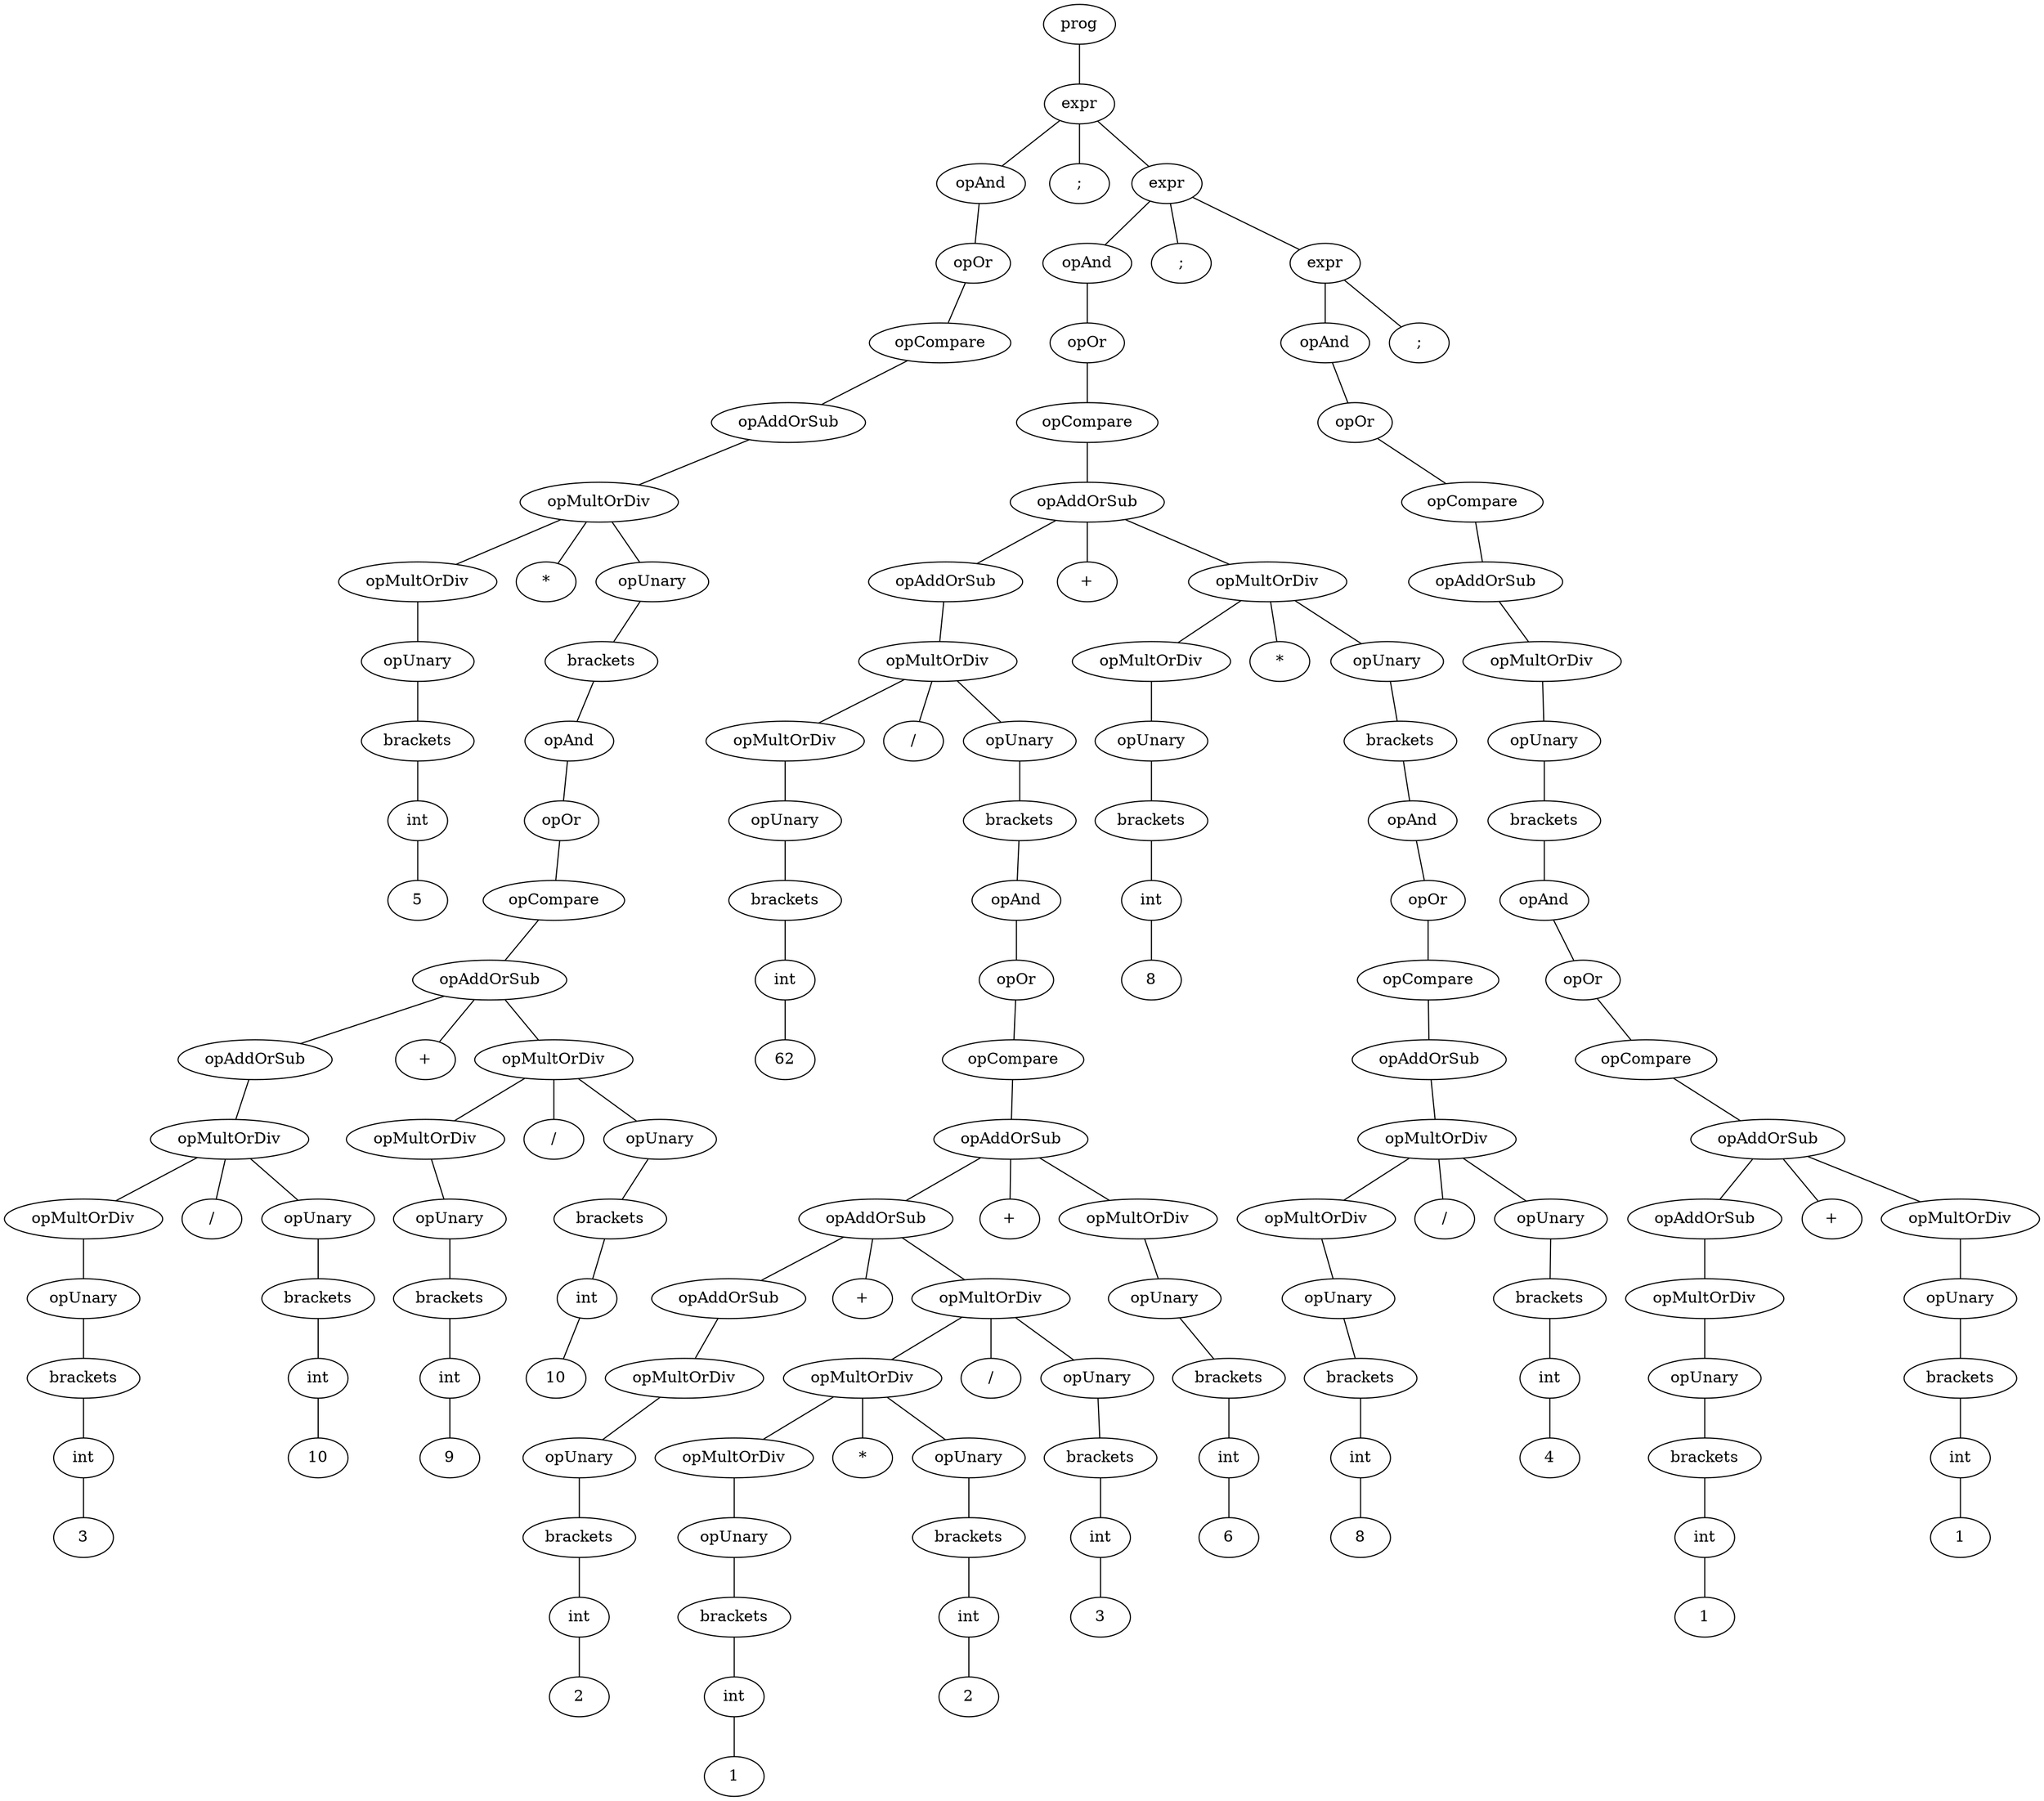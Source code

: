 graph ast { 
<AST.AST object at 0x7f7a1cc23a00>[label="prog"] 
<AST.AST object at 0x7f7a1cbb15b0>[label="expr"] 
<AST.AST object at 0x7f7a1cbb1a90>[label="opAnd"] 
<AST.AST object at 0x7f7a1cbb96a0>[label="opOr"] 
<AST.AST object at 0x7f7a1cbb9250>[label="opCompare"] 
<AST.AST object at 0x7f7a1cbb9700>[label="opAddOrSub"] 
<AST.AST object at 0x7f7a1cbb9130>[label="opMultOrDiv"] 
<AST.AST object at 0x7f7a1cbb9310>[label="opMultOrDiv"] 
<AST.AST object at 0x7f7a1cbb94c0>[label="opUnary"] 
<AST.AST object at 0x7f7a1cbb9640>[label="brackets"] 
<AST.AST object at 0x7f7a1cbb9820>[label="int"] 
<AST.AST object at 0x7f7a1cbb9940>[label="5"] 
<AST.AST object at 0x7f7a1cbb93a0>[label="*"] 
<AST.AST object at 0x7f7a1cbb9a30>[label="opUnary"] 
<AST.AST object at 0x7f7a1cbb9b20>[label="brackets"] 
<AST.AST object at 0x7f7a1cbb9cd0>[label="opAnd"] 
<AST.AST object at 0x7f7a1cbb9dc0>[label="opOr"] 
<AST.AST object at 0x7f7a1cbb9eb0>[label="opCompare"] 
<AST.AST object at 0x7f7a1cbb9fa0>[label="opAddOrSub"] 
<AST.AST object at 0x7f7a1cbbb100>[label="opAddOrSub"] 
<AST.AST object at 0x7f7a1cbbb220>[label="opMultOrDiv"] 
<AST.AST object at 0x7f7a1cbbb340>[label="opMultOrDiv"] 
<AST.AST object at 0x7f7a1cbbb460>[label="opUnary"] 
<AST.AST object at 0x7f7a1cbbb580>[label="brackets"] 
<AST.AST object at 0x7f7a1cbbb6a0>[label="int"] 
<AST.AST object at 0x7f7a1cbbb7c0>[label="3"] 
<AST.AST object at 0x7f7a1cbbb430>[label="/"] 
<AST.AST object at 0x7f7a1cbbb8b0>[label="opUnary"] 
<AST.AST object at 0x7f7a1cbbb9a0>[label="brackets"] 
<AST.AST object at 0x7f7a1cbbba90>[label="int"] 
<AST.AST object at 0x7f7a1cbbbb80>[label="10"] 
<AST.AST object at 0x7f7a1cbbb1f0>[label="+"] 
<AST.AST object at 0x7f7a1cbbbb50>[label="opMultOrDiv"] 
<AST.AST object at 0x7f7a1cbbbd00>[label="opMultOrDiv"] 
<AST.AST object at 0x7f7a1cbbbdf0>[label="opUnary"] 
<AST.AST object at 0x7f7a1cbbbee0>[label="brackets"] 
<AST.AST object at 0x7f7a1cbbbfd0>[label="int"] 
<AST.AST object at 0x7f7a1cbc0100>[label="9"] 
<AST.AST object at 0x7f7a1cbbbdc0>[label="/"] 
<AST.AST object at 0x7f7a1cbc01c0>[label="opUnary"] 
<AST.AST object at 0x7f7a1cbc02b0>[label="brackets"] 
<AST.AST object at 0x7f7a1cbc03a0>[label="int"] 
<AST.AST object at 0x7f7a1cbc0490>[label="10"] 
<AST.AST object at 0x7f7a1cbb1430>[label=";"] 
<AST.AST object at 0x7f7a1cbb91c0>[label="expr"] 
<AST.AST object at 0x7f7a1cbb9ca0>[label="opAnd"] 
<AST.AST object at 0x7f7a1cbbb0d0>[label="opOr"] 
<AST.AST object at 0x7f7a1cbc0550>[label="opCompare"] 
<AST.AST object at 0x7f7a1cbc0640>[label="opAddOrSub"] 
<AST.AST object at 0x7f7a1cbc0730>[label="opAddOrSub"] 
<AST.AST object at 0x7f7a1cbc0820>[label="opMultOrDiv"] 
<AST.AST object at 0x7f7a1cbc0910>[label="opMultOrDiv"] 
<AST.AST object at 0x7f7a1cbc0a00>[label="opUnary"] 
<AST.AST object at 0x7f7a1cbc0af0>[label="brackets"] 
<AST.AST object at 0x7f7a1cbc0be0>[label="int"] 
<AST.AST object at 0x7f7a1cbc0cd0>[label="62"] 
<AST.AST object at 0x7f7a1cbc09d0>[label="/"] 
<AST.AST object at 0x7f7a1cbc0d90>[label="opUnary"] 
<AST.AST object at 0x7f7a1cbc0e80>[label="brackets"] 
<AST.AST object at 0x7f7a1cbc2070>[label="opAnd"] 
<AST.AST object at 0x7f7a1cbc2160>[label="opOr"] 
<AST.AST object at 0x7f7a1cbc2250>[label="opCompare"] 
<AST.AST object at 0x7f7a1cbc2340>[label="opAddOrSub"] 
<AST.AST object at 0x7f7a1cbc2430>[label="opAddOrSub"] 
<AST.AST object at 0x7f7a1cbc2520>[label="opAddOrSub"] 
<AST.AST object at 0x7f7a1cbc2610>[label="opMultOrDiv"] 
<AST.AST object at 0x7f7a1cbc2700>[label="opUnary"] 
<AST.AST object at 0x7f7a1cbc27f0>[label="brackets"] 
<AST.AST object at 0x7f7a1cbc28e0>[label="int"] 
<AST.AST object at 0x7f7a1cbc2a00>[label="2"] 
<AST.AST object at 0x7f7a1cbc25e0>[label="+"] 
<AST.AST object at 0x7f7a1cbc29d0>[label="opMultOrDiv"] 
<AST.AST object at 0x7f7a1cbc2bb0>[label="opMultOrDiv"] 
<AST.AST object at 0x7f7a1cbc2ca0>[label="opMultOrDiv"] 
<AST.AST object at 0x7f7a1cbc2d90>[label="opUnary"] 
<AST.AST object at 0x7f7a1cbc2e80>[label="brackets"] 
<AST.AST object at 0x7f7a1cbc2f70>[label="int"] 
<AST.AST object at 0x7f7a1cbc40a0>[label="1"] 
<AST.AST object at 0x7f7a1cbc2d60>[label="*"] 
<AST.AST object at 0x7f7a1cbc4190>[label="opUnary"] 
<AST.AST object at 0x7f7a1cbc4280>[label="brackets"] 
<AST.AST object at 0x7f7a1cbc4370>[label="int"] 
<AST.AST object at 0x7f7a1cbc4460>[label="2"] 
<AST.AST object at 0x7f7a1cbc2c70>[label="/"] 
<AST.AST object at 0x7f7a1cbc4520>[label="opUnary"] 
<AST.AST object at 0x7f7a1cbc4610>[label="brackets"] 
<AST.AST object at 0x7f7a1cbc4700>[label="int"] 
<AST.AST object at 0x7f7a1cbc47f0>[label="3"] 
<AST.AST object at 0x7f7a1cbc24f0>[label="+"] 
<AST.AST object at 0x7f7a1cbc47c0>[label="opMultOrDiv"] 
<AST.AST object at 0x7f7a1cbc4970>[label="opUnary"] 
<AST.AST object at 0x7f7a1cbc4a60>[label="brackets"] 
<AST.AST object at 0x7f7a1cbc4b50>[label="int"] 
<AST.AST object at 0x7f7a1cbc4c40>[label="6"] 
<AST.AST object at 0x7f7a1cbc07f0>[label="+"] 
<AST.AST object at 0x7f7a1cbc0fa0>[label="opMultOrDiv"] 
<AST.AST object at 0x7f7a1cbc2220>[label="opMultOrDiv"] 
<AST.AST object at 0x7f7a1cbc4b20>[label="opUnary"] 
<AST.AST object at 0x7f7a1cbc4d90>[label="brackets"] 
<AST.AST object at 0x7f7a1cbc4e80>[label="int"] 
<AST.AST object at 0x7f7a1cbc4f70>[label="8"] 
<AST.AST object at 0x7f7a1cbc4a30>[label="*"] 
<AST.AST object at 0x7f7a1cbc6070>[label="opUnary"] 
<AST.AST object at 0x7f7a1cbc6160>[label="brackets"] 
<AST.AST object at 0x7f7a1cbc6310>[label="opAnd"] 
<AST.AST object at 0x7f7a1cbc6400>[label="opOr"] 
<AST.AST object at 0x7f7a1cbc64f0>[label="opCompare"] 
<AST.AST object at 0x7f7a1cbc65e0>[label="opAddOrSub"] 
<AST.AST object at 0x7f7a1cbc66d0>[label="opMultOrDiv"] 
<AST.AST object at 0x7f7a1cbc67c0>[label="opMultOrDiv"] 
<AST.AST object at 0x7f7a1cbc68b0>[label="opUnary"] 
<AST.AST object at 0x7f7a1cbc69a0>[label="brackets"] 
<AST.AST object at 0x7f7a1cbc6a90>[label="int"] 
<AST.AST object at 0x7f7a1cbc6b80>[label="8"] 
<AST.AST object at 0x7f7a1cbc6880>[label="/"] 
<AST.AST object at 0x7f7a1cbc6c40>[label="opUnary"] 
<AST.AST object at 0x7f7a1cbc6d30>[label="brackets"] 
<AST.AST object at 0x7f7a1cbc6e20>[label="int"] 
<AST.AST object at 0x7f7a1cbc6f10>[label="4"] 
<AST.AST object at 0x7f7a1cbb9f70>[label=";"] 
<AST.AST object at 0x7f7a1cbc2130>[label="expr"] 
<AST.AST object at 0x7f7a1cbc62e0>[label="opAnd"] 
<AST.AST object at 0x7f7a1cbc66a0>[label="opOr"] 
<AST.AST object at 0x7f7a1cbc6fd0>[label="opCompare"] 
<AST.AST object at 0x7f7a1cbc8100>[label="opAddOrSub"] 
<AST.AST object at 0x7f7a1cbc81f0>[label="opMultOrDiv"] 
<AST.AST object at 0x7f7a1cbc82e0>[label="opUnary"] 
<AST.AST object at 0x7f7a1cbc83d0>[label="brackets"] 
<AST.AST object at 0x7f7a1cbc8580>[label="opAnd"] 
<AST.AST object at 0x7f7a1cbc8670>[label="opOr"] 
<AST.AST object at 0x7f7a1cbc8760>[label="opCompare"] 
<AST.AST object at 0x7f7a1cbc8850>[label="opAddOrSub"] 
<AST.AST object at 0x7f7a1cbc8940>[label="opAddOrSub"] 
<AST.AST object at 0x7f7a1cbc8a30>[label="opMultOrDiv"] 
<AST.AST object at 0x7f7a1cbc8b20>[label="opUnary"] 
<AST.AST object at 0x7f7a1cbc8c10>[label="brackets"] 
<AST.AST object at 0x7f7a1cbc8d00>[label="int"] 
<AST.AST object at 0x7f7a1cbc8df0>[label="1"] 
<AST.AST object at 0x7f7a1cbc8a00>[label="+"] 
<AST.AST object at 0x7f7a1cbc8dc0>[label="opMultOrDiv"] 
<AST.AST object at 0x7f7a1cbc8f70>[label="opUnary"] 
<AST.AST object at 0x7f7a1cbcb0a0>[label="brackets"] 
<AST.AST object at 0x7f7a1cbcb190>[label="int"] 
<AST.AST object at 0x7f7a1cbcb280>[label="1"] 
<AST.AST object at 0x7f7a1cbc65b0>[label=";"] 
<AST.AST object at 0x7f7a1cc23a00> -- <AST.AST object at 0x7f7a1cbb15b0>
<AST.AST object at 0x7f7a1cbb15b0> -- <AST.AST object at 0x7f7a1cbb1a90>
<AST.AST object at 0x7f7a1cbb1a90> -- <AST.AST object at 0x7f7a1cbb96a0>
<AST.AST object at 0x7f7a1cbb96a0> -- <AST.AST object at 0x7f7a1cbb9250>
<AST.AST object at 0x7f7a1cbb9250> -- <AST.AST object at 0x7f7a1cbb9700>
<AST.AST object at 0x7f7a1cbb9700> -- <AST.AST object at 0x7f7a1cbb9130>
<AST.AST object at 0x7f7a1cbb9130> -- <AST.AST object at 0x7f7a1cbb9310>
<AST.AST object at 0x7f7a1cbb9310> -- <AST.AST object at 0x7f7a1cbb94c0>
<AST.AST object at 0x7f7a1cbb94c0> -- <AST.AST object at 0x7f7a1cbb9640>
<AST.AST object at 0x7f7a1cbb9640> -- <AST.AST object at 0x7f7a1cbb9820>
<AST.AST object at 0x7f7a1cbb9820> -- <AST.AST object at 0x7f7a1cbb9940>
<AST.AST object at 0x7f7a1cbb9130> -- <AST.AST object at 0x7f7a1cbb93a0>
<AST.AST object at 0x7f7a1cbb9130> -- <AST.AST object at 0x7f7a1cbb9a30>
<AST.AST object at 0x7f7a1cbb9a30> -- <AST.AST object at 0x7f7a1cbb9b20>
<AST.AST object at 0x7f7a1cbb9b20> -- <AST.AST object at 0x7f7a1cbb9cd0>
<AST.AST object at 0x7f7a1cbb9cd0> -- <AST.AST object at 0x7f7a1cbb9dc0>
<AST.AST object at 0x7f7a1cbb9dc0> -- <AST.AST object at 0x7f7a1cbb9eb0>
<AST.AST object at 0x7f7a1cbb9eb0> -- <AST.AST object at 0x7f7a1cbb9fa0>
<AST.AST object at 0x7f7a1cbb9fa0> -- <AST.AST object at 0x7f7a1cbbb100>
<AST.AST object at 0x7f7a1cbbb100> -- <AST.AST object at 0x7f7a1cbbb220>
<AST.AST object at 0x7f7a1cbbb220> -- <AST.AST object at 0x7f7a1cbbb340>
<AST.AST object at 0x7f7a1cbbb340> -- <AST.AST object at 0x7f7a1cbbb460>
<AST.AST object at 0x7f7a1cbbb460> -- <AST.AST object at 0x7f7a1cbbb580>
<AST.AST object at 0x7f7a1cbbb580> -- <AST.AST object at 0x7f7a1cbbb6a0>
<AST.AST object at 0x7f7a1cbbb6a0> -- <AST.AST object at 0x7f7a1cbbb7c0>
<AST.AST object at 0x7f7a1cbbb220> -- <AST.AST object at 0x7f7a1cbbb430>
<AST.AST object at 0x7f7a1cbbb220> -- <AST.AST object at 0x7f7a1cbbb8b0>
<AST.AST object at 0x7f7a1cbbb8b0> -- <AST.AST object at 0x7f7a1cbbb9a0>
<AST.AST object at 0x7f7a1cbbb9a0> -- <AST.AST object at 0x7f7a1cbbba90>
<AST.AST object at 0x7f7a1cbbba90> -- <AST.AST object at 0x7f7a1cbbbb80>
<AST.AST object at 0x7f7a1cbb9fa0> -- <AST.AST object at 0x7f7a1cbbb1f0>
<AST.AST object at 0x7f7a1cbb9fa0> -- <AST.AST object at 0x7f7a1cbbbb50>
<AST.AST object at 0x7f7a1cbbbb50> -- <AST.AST object at 0x7f7a1cbbbd00>
<AST.AST object at 0x7f7a1cbbbd00> -- <AST.AST object at 0x7f7a1cbbbdf0>
<AST.AST object at 0x7f7a1cbbbdf0> -- <AST.AST object at 0x7f7a1cbbbee0>
<AST.AST object at 0x7f7a1cbbbee0> -- <AST.AST object at 0x7f7a1cbbbfd0>
<AST.AST object at 0x7f7a1cbbbfd0> -- <AST.AST object at 0x7f7a1cbc0100>
<AST.AST object at 0x7f7a1cbbbb50> -- <AST.AST object at 0x7f7a1cbbbdc0>
<AST.AST object at 0x7f7a1cbbbb50> -- <AST.AST object at 0x7f7a1cbc01c0>
<AST.AST object at 0x7f7a1cbc01c0> -- <AST.AST object at 0x7f7a1cbc02b0>
<AST.AST object at 0x7f7a1cbc02b0> -- <AST.AST object at 0x7f7a1cbc03a0>
<AST.AST object at 0x7f7a1cbc03a0> -- <AST.AST object at 0x7f7a1cbc0490>
<AST.AST object at 0x7f7a1cbb15b0> -- <AST.AST object at 0x7f7a1cbb1430>
<AST.AST object at 0x7f7a1cbb15b0> -- <AST.AST object at 0x7f7a1cbb91c0>
<AST.AST object at 0x7f7a1cbb91c0> -- <AST.AST object at 0x7f7a1cbb9ca0>
<AST.AST object at 0x7f7a1cbb9ca0> -- <AST.AST object at 0x7f7a1cbbb0d0>
<AST.AST object at 0x7f7a1cbbb0d0> -- <AST.AST object at 0x7f7a1cbc0550>
<AST.AST object at 0x7f7a1cbc0550> -- <AST.AST object at 0x7f7a1cbc0640>
<AST.AST object at 0x7f7a1cbc0640> -- <AST.AST object at 0x7f7a1cbc0730>
<AST.AST object at 0x7f7a1cbc0730> -- <AST.AST object at 0x7f7a1cbc0820>
<AST.AST object at 0x7f7a1cbc0820> -- <AST.AST object at 0x7f7a1cbc0910>
<AST.AST object at 0x7f7a1cbc0910> -- <AST.AST object at 0x7f7a1cbc0a00>
<AST.AST object at 0x7f7a1cbc0a00> -- <AST.AST object at 0x7f7a1cbc0af0>
<AST.AST object at 0x7f7a1cbc0af0> -- <AST.AST object at 0x7f7a1cbc0be0>
<AST.AST object at 0x7f7a1cbc0be0> -- <AST.AST object at 0x7f7a1cbc0cd0>
<AST.AST object at 0x7f7a1cbc0820> -- <AST.AST object at 0x7f7a1cbc09d0>
<AST.AST object at 0x7f7a1cbc0820> -- <AST.AST object at 0x7f7a1cbc0d90>
<AST.AST object at 0x7f7a1cbc0d90> -- <AST.AST object at 0x7f7a1cbc0e80>
<AST.AST object at 0x7f7a1cbc0e80> -- <AST.AST object at 0x7f7a1cbc2070>
<AST.AST object at 0x7f7a1cbc2070> -- <AST.AST object at 0x7f7a1cbc2160>
<AST.AST object at 0x7f7a1cbc2160> -- <AST.AST object at 0x7f7a1cbc2250>
<AST.AST object at 0x7f7a1cbc2250> -- <AST.AST object at 0x7f7a1cbc2340>
<AST.AST object at 0x7f7a1cbc2340> -- <AST.AST object at 0x7f7a1cbc2430>
<AST.AST object at 0x7f7a1cbc2430> -- <AST.AST object at 0x7f7a1cbc2520>
<AST.AST object at 0x7f7a1cbc2520> -- <AST.AST object at 0x7f7a1cbc2610>
<AST.AST object at 0x7f7a1cbc2610> -- <AST.AST object at 0x7f7a1cbc2700>
<AST.AST object at 0x7f7a1cbc2700> -- <AST.AST object at 0x7f7a1cbc27f0>
<AST.AST object at 0x7f7a1cbc27f0> -- <AST.AST object at 0x7f7a1cbc28e0>
<AST.AST object at 0x7f7a1cbc28e0> -- <AST.AST object at 0x7f7a1cbc2a00>
<AST.AST object at 0x7f7a1cbc2430> -- <AST.AST object at 0x7f7a1cbc25e0>
<AST.AST object at 0x7f7a1cbc2430> -- <AST.AST object at 0x7f7a1cbc29d0>
<AST.AST object at 0x7f7a1cbc29d0> -- <AST.AST object at 0x7f7a1cbc2bb0>
<AST.AST object at 0x7f7a1cbc2bb0> -- <AST.AST object at 0x7f7a1cbc2ca0>
<AST.AST object at 0x7f7a1cbc2ca0> -- <AST.AST object at 0x7f7a1cbc2d90>
<AST.AST object at 0x7f7a1cbc2d90> -- <AST.AST object at 0x7f7a1cbc2e80>
<AST.AST object at 0x7f7a1cbc2e80> -- <AST.AST object at 0x7f7a1cbc2f70>
<AST.AST object at 0x7f7a1cbc2f70> -- <AST.AST object at 0x7f7a1cbc40a0>
<AST.AST object at 0x7f7a1cbc2bb0> -- <AST.AST object at 0x7f7a1cbc2d60>
<AST.AST object at 0x7f7a1cbc2bb0> -- <AST.AST object at 0x7f7a1cbc4190>
<AST.AST object at 0x7f7a1cbc4190> -- <AST.AST object at 0x7f7a1cbc4280>
<AST.AST object at 0x7f7a1cbc4280> -- <AST.AST object at 0x7f7a1cbc4370>
<AST.AST object at 0x7f7a1cbc4370> -- <AST.AST object at 0x7f7a1cbc4460>
<AST.AST object at 0x7f7a1cbc29d0> -- <AST.AST object at 0x7f7a1cbc2c70>
<AST.AST object at 0x7f7a1cbc29d0> -- <AST.AST object at 0x7f7a1cbc4520>
<AST.AST object at 0x7f7a1cbc4520> -- <AST.AST object at 0x7f7a1cbc4610>
<AST.AST object at 0x7f7a1cbc4610> -- <AST.AST object at 0x7f7a1cbc4700>
<AST.AST object at 0x7f7a1cbc4700> -- <AST.AST object at 0x7f7a1cbc47f0>
<AST.AST object at 0x7f7a1cbc2340> -- <AST.AST object at 0x7f7a1cbc24f0>
<AST.AST object at 0x7f7a1cbc2340> -- <AST.AST object at 0x7f7a1cbc47c0>
<AST.AST object at 0x7f7a1cbc47c0> -- <AST.AST object at 0x7f7a1cbc4970>
<AST.AST object at 0x7f7a1cbc4970> -- <AST.AST object at 0x7f7a1cbc4a60>
<AST.AST object at 0x7f7a1cbc4a60> -- <AST.AST object at 0x7f7a1cbc4b50>
<AST.AST object at 0x7f7a1cbc4b50> -- <AST.AST object at 0x7f7a1cbc4c40>
<AST.AST object at 0x7f7a1cbc0640> -- <AST.AST object at 0x7f7a1cbc07f0>
<AST.AST object at 0x7f7a1cbc0640> -- <AST.AST object at 0x7f7a1cbc0fa0>
<AST.AST object at 0x7f7a1cbc0fa0> -- <AST.AST object at 0x7f7a1cbc2220>
<AST.AST object at 0x7f7a1cbc2220> -- <AST.AST object at 0x7f7a1cbc4b20>
<AST.AST object at 0x7f7a1cbc4b20> -- <AST.AST object at 0x7f7a1cbc4d90>
<AST.AST object at 0x7f7a1cbc4d90> -- <AST.AST object at 0x7f7a1cbc4e80>
<AST.AST object at 0x7f7a1cbc4e80> -- <AST.AST object at 0x7f7a1cbc4f70>
<AST.AST object at 0x7f7a1cbc0fa0> -- <AST.AST object at 0x7f7a1cbc4a30>
<AST.AST object at 0x7f7a1cbc0fa0> -- <AST.AST object at 0x7f7a1cbc6070>
<AST.AST object at 0x7f7a1cbc6070> -- <AST.AST object at 0x7f7a1cbc6160>
<AST.AST object at 0x7f7a1cbc6160> -- <AST.AST object at 0x7f7a1cbc6310>
<AST.AST object at 0x7f7a1cbc6310> -- <AST.AST object at 0x7f7a1cbc6400>
<AST.AST object at 0x7f7a1cbc6400> -- <AST.AST object at 0x7f7a1cbc64f0>
<AST.AST object at 0x7f7a1cbc64f0> -- <AST.AST object at 0x7f7a1cbc65e0>
<AST.AST object at 0x7f7a1cbc65e0> -- <AST.AST object at 0x7f7a1cbc66d0>
<AST.AST object at 0x7f7a1cbc66d0> -- <AST.AST object at 0x7f7a1cbc67c0>
<AST.AST object at 0x7f7a1cbc67c0> -- <AST.AST object at 0x7f7a1cbc68b0>
<AST.AST object at 0x7f7a1cbc68b0> -- <AST.AST object at 0x7f7a1cbc69a0>
<AST.AST object at 0x7f7a1cbc69a0> -- <AST.AST object at 0x7f7a1cbc6a90>
<AST.AST object at 0x7f7a1cbc6a90> -- <AST.AST object at 0x7f7a1cbc6b80>
<AST.AST object at 0x7f7a1cbc66d0> -- <AST.AST object at 0x7f7a1cbc6880>
<AST.AST object at 0x7f7a1cbc66d0> -- <AST.AST object at 0x7f7a1cbc6c40>
<AST.AST object at 0x7f7a1cbc6c40> -- <AST.AST object at 0x7f7a1cbc6d30>
<AST.AST object at 0x7f7a1cbc6d30> -- <AST.AST object at 0x7f7a1cbc6e20>
<AST.AST object at 0x7f7a1cbc6e20> -- <AST.AST object at 0x7f7a1cbc6f10>
<AST.AST object at 0x7f7a1cbb91c0> -- <AST.AST object at 0x7f7a1cbb9f70>
<AST.AST object at 0x7f7a1cbb91c0> -- <AST.AST object at 0x7f7a1cbc2130>
<AST.AST object at 0x7f7a1cbc2130> -- <AST.AST object at 0x7f7a1cbc62e0>
<AST.AST object at 0x7f7a1cbc62e0> -- <AST.AST object at 0x7f7a1cbc66a0>
<AST.AST object at 0x7f7a1cbc66a0> -- <AST.AST object at 0x7f7a1cbc6fd0>
<AST.AST object at 0x7f7a1cbc6fd0> -- <AST.AST object at 0x7f7a1cbc8100>
<AST.AST object at 0x7f7a1cbc8100> -- <AST.AST object at 0x7f7a1cbc81f0>
<AST.AST object at 0x7f7a1cbc81f0> -- <AST.AST object at 0x7f7a1cbc82e0>
<AST.AST object at 0x7f7a1cbc82e0> -- <AST.AST object at 0x7f7a1cbc83d0>
<AST.AST object at 0x7f7a1cbc83d0> -- <AST.AST object at 0x7f7a1cbc8580>
<AST.AST object at 0x7f7a1cbc8580> -- <AST.AST object at 0x7f7a1cbc8670>
<AST.AST object at 0x7f7a1cbc8670> -- <AST.AST object at 0x7f7a1cbc8760>
<AST.AST object at 0x7f7a1cbc8760> -- <AST.AST object at 0x7f7a1cbc8850>
<AST.AST object at 0x7f7a1cbc8850> -- <AST.AST object at 0x7f7a1cbc8940>
<AST.AST object at 0x7f7a1cbc8940> -- <AST.AST object at 0x7f7a1cbc8a30>
<AST.AST object at 0x7f7a1cbc8a30> -- <AST.AST object at 0x7f7a1cbc8b20>
<AST.AST object at 0x7f7a1cbc8b20> -- <AST.AST object at 0x7f7a1cbc8c10>
<AST.AST object at 0x7f7a1cbc8c10> -- <AST.AST object at 0x7f7a1cbc8d00>
<AST.AST object at 0x7f7a1cbc8d00> -- <AST.AST object at 0x7f7a1cbc8df0>
<AST.AST object at 0x7f7a1cbc8850> -- <AST.AST object at 0x7f7a1cbc8a00>
<AST.AST object at 0x7f7a1cbc8850> -- <AST.AST object at 0x7f7a1cbc8dc0>
<AST.AST object at 0x7f7a1cbc8dc0> -- <AST.AST object at 0x7f7a1cbc8f70>
<AST.AST object at 0x7f7a1cbc8f70> -- <AST.AST object at 0x7f7a1cbcb0a0>
<AST.AST object at 0x7f7a1cbcb0a0> -- <AST.AST object at 0x7f7a1cbcb190>
<AST.AST object at 0x7f7a1cbcb190> -- <AST.AST object at 0x7f7a1cbcb280>
<AST.AST object at 0x7f7a1cbc2130> -- <AST.AST object at 0x7f7a1cbc65b0>
}
